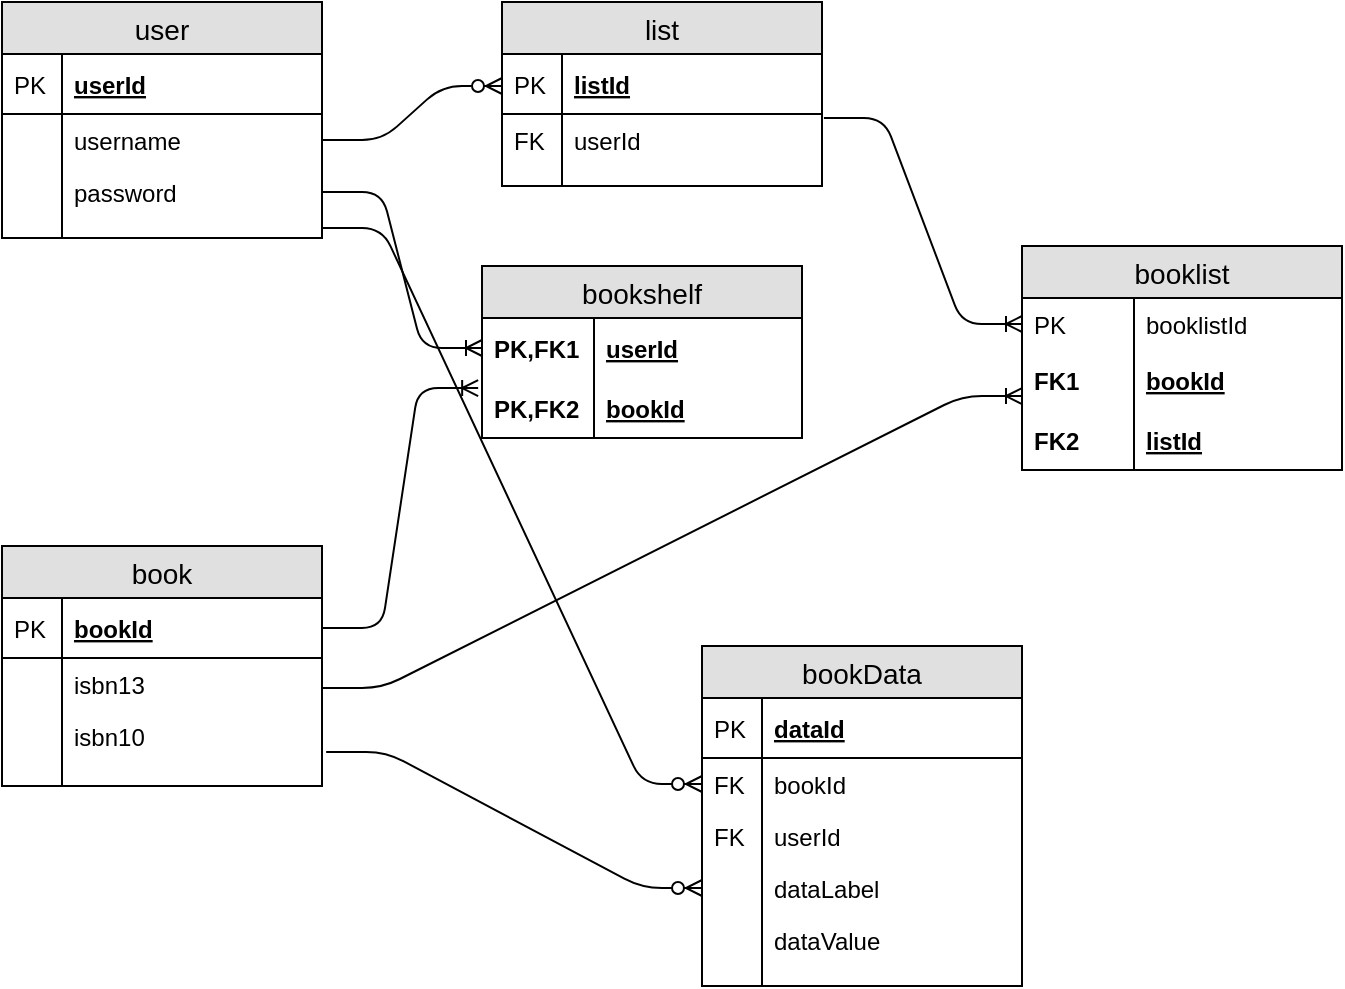 <mxfile version="12.7.9" type="device"><diagram id="eM1OXEGYLTmeJ4n0JonU" name="Page-1"><mxGraphModel dx="1668" dy="579" grid="1" gridSize="10" guides="1" tooltips="1" connect="1" arrows="1" fold="1" page="1" pageScale="1" pageWidth="850" pageHeight="1100" math="0" shadow="0"><root><mxCell id="0"/><mxCell id="1" parent="0"/><mxCell id="8sObgWADqYkJPRFbmLHV-3" value="user" style="swimlane;fontStyle=0;childLayout=stackLayout;horizontal=1;startSize=26;fillColor=#e0e0e0;horizontalStack=0;resizeParent=1;resizeParentMax=0;resizeLast=0;collapsible=1;marginBottom=0;swimlaneFillColor=#ffffff;align=center;fontSize=14;" parent="1" vertex="1"><mxGeometry x="-680" y="78" width="160" height="118" as="geometry"/></mxCell><mxCell id="8sObgWADqYkJPRFbmLHV-4" value="userId" style="shape=partialRectangle;top=0;left=0;right=0;bottom=1;align=left;verticalAlign=middle;fillColor=none;spacingLeft=34;spacingRight=4;overflow=hidden;rotatable=0;points=[[0,0.5],[1,0.5]];portConstraint=eastwest;dropTarget=0;fontStyle=5;fontSize=12;" parent="8sObgWADqYkJPRFbmLHV-3" vertex="1"><mxGeometry y="26" width="160" height="30" as="geometry"/></mxCell><mxCell id="8sObgWADqYkJPRFbmLHV-5" value="PK" style="shape=partialRectangle;top=0;left=0;bottom=0;fillColor=none;align=left;verticalAlign=middle;spacingLeft=4;spacingRight=4;overflow=hidden;rotatable=0;points=[];portConstraint=eastwest;part=1;fontSize=12;" parent="8sObgWADqYkJPRFbmLHV-4" vertex="1" connectable="0"><mxGeometry width="30" height="30" as="geometry"/></mxCell><mxCell id="8sObgWADqYkJPRFbmLHV-48" value="" style="edgeStyle=entityRelationEdgeStyle;fontSize=12;html=1;endArrow=ERzeroToMany;endFill=1;exitX=1;exitY=0.5;exitDx=0;exitDy=0;" parent="8sObgWADqYkJPRFbmLHV-3" source="8sObgWADqYkJPRFbmLHV-6" edge="1"><mxGeometry width="100" height="100" relative="1" as="geometry"><mxPoint x="150" y="142" as="sourcePoint"/><mxPoint x="250" y="42" as="targetPoint"/></mxGeometry></mxCell><mxCell id="8sObgWADqYkJPRFbmLHV-6" value="username" style="shape=partialRectangle;top=0;left=0;right=0;bottom=0;align=left;verticalAlign=top;fillColor=none;spacingLeft=34;spacingRight=4;overflow=hidden;rotatable=0;points=[[0,0.5],[1,0.5]];portConstraint=eastwest;dropTarget=0;fontSize=12;" parent="8sObgWADqYkJPRFbmLHV-3" vertex="1"><mxGeometry y="56" width="160" height="26" as="geometry"/></mxCell><mxCell id="8sObgWADqYkJPRFbmLHV-7" value="" style="shape=partialRectangle;top=0;left=0;bottom=0;fillColor=none;align=left;verticalAlign=top;spacingLeft=4;spacingRight=4;overflow=hidden;rotatable=0;points=[];portConstraint=eastwest;part=1;fontSize=12;" parent="8sObgWADqYkJPRFbmLHV-6" vertex="1" connectable="0"><mxGeometry width="30" height="26" as="geometry"/></mxCell><mxCell id="8sObgWADqYkJPRFbmLHV-8" value="password" style="shape=partialRectangle;top=0;left=0;right=0;bottom=0;align=left;verticalAlign=top;fillColor=none;spacingLeft=34;spacingRight=4;overflow=hidden;rotatable=0;points=[[0,0.5],[1,0.5]];portConstraint=eastwest;dropTarget=0;fontSize=12;" parent="8sObgWADqYkJPRFbmLHV-3" vertex="1"><mxGeometry y="82" width="160" height="26" as="geometry"/></mxCell><mxCell id="8sObgWADqYkJPRFbmLHV-9" value="" style="shape=partialRectangle;top=0;left=0;bottom=0;fillColor=none;align=left;verticalAlign=top;spacingLeft=4;spacingRight=4;overflow=hidden;rotatable=0;points=[];portConstraint=eastwest;part=1;fontSize=12;" parent="8sObgWADqYkJPRFbmLHV-8" vertex="1" connectable="0"><mxGeometry width="30" height="26" as="geometry"/></mxCell><mxCell id="8sObgWADqYkJPRFbmLHV-12" value="" style="shape=partialRectangle;top=0;left=0;right=0;bottom=0;align=left;verticalAlign=top;fillColor=none;spacingLeft=34;spacingRight=4;overflow=hidden;rotatable=0;points=[[0,0.5],[1,0.5]];portConstraint=eastwest;dropTarget=0;fontSize=12;" parent="8sObgWADqYkJPRFbmLHV-3" vertex="1"><mxGeometry y="108" width="160" height="10" as="geometry"/></mxCell><mxCell id="8sObgWADqYkJPRFbmLHV-13" value="" style="shape=partialRectangle;top=0;left=0;bottom=0;fillColor=none;align=left;verticalAlign=top;spacingLeft=4;spacingRight=4;overflow=hidden;rotatable=0;points=[];portConstraint=eastwest;part=1;fontSize=12;" parent="8sObgWADqYkJPRFbmLHV-12" vertex="1" connectable="0"><mxGeometry width="30" height="10" as="geometry"/></mxCell><mxCell id="8sObgWADqYkJPRFbmLHV-14" value="book" style="swimlane;fontStyle=0;childLayout=stackLayout;horizontal=1;startSize=26;fillColor=#e0e0e0;horizontalStack=0;resizeParent=1;resizeParentMax=0;resizeLast=0;collapsible=1;marginBottom=0;swimlaneFillColor=#ffffff;align=center;fontSize=14;" parent="1" vertex="1"><mxGeometry x="-680" y="350" width="160" height="120" as="geometry"/></mxCell><mxCell id="gzAt-vrBxV-9pyKYvbsG-20" value="bookId" style="shape=partialRectangle;top=0;left=0;right=0;bottom=1;align=left;verticalAlign=middle;fillColor=none;spacingLeft=34;spacingRight=4;overflow=hidden;rotatable=0;points=[[0,0.5],[1,0.5]];portConstraint=eastwest;dropTarget=0;fontStyle=5;fontSize=12;" vertex="1" parent="8sObgWADqYkJPRFbmLHV-14"><mxGeometry y="26" width="160" height="30" as="geometry"/></mxCell><mxCell id="gzAt-vrBxV-9pyKYvbsG-21" value="PK" style="shape=partialRectangle;top=0;left=0;bottom=0;fillColor=none;align=left;verticalAlign=middle;spacingLeft=4;spacingRight=4;overflow=hidden;rotatable=0;points=[];portConstraint=eastwest;part=1;fontSize=12;" vertex="1" connectable="0" parent="gzAt-vrBxV-9pyKYvbsG-20"><mxGeometry width="30" height="30" as="geometry"/></mxCell><mxCell id="8sObgWADqYkJPRFbmLHV-19" value="isbn13" style="shape=partialRectangle;top=0;left=0;right=0;bottom=0;align=left;verticalAlign=top;fillColor=none;spacingLeft=34;spacingRight=4;overflow=hidden;rotatable=0;points=[[0,0.5],[1,0.5]];portConstraint=eastwest;dropTarget=0;fontSize=12;" parent="8sObgWADqYkJPRFbmLHV-14" vertex="1"><mxGeometry y="56" width="160" height="26" as="geometry"/></mxCell><mxCell id="8sObgWADqYkJPRFbmLHV-20" value="" style="shape=partialRectangle;top=0;left=0;bottom=0;fillColor=none;align=left;verticalAlign=top;spacingLeft=4;spacingRight=4;overflow=hidden;rotatable=0;points=[];portConstraint=eastwest;part=1;fontSize=12;" parent="8sObgWADqYkJPRFbmLHV-19" vertex="1" connectable="0"><mxGeometry width="30" height="26" as="geometry"/></mxCell><mxCell id="8sObgWADqYkJPRFbmLHV-17" value="isbn10" style="shape=partialRectangle;top=0;left=0;right=0;bottom=0;align=left;verticalAlign=top;fillColor=none;spacingLeft=34;spacingRight=4;overflow=hidden;rotatable=0;points=[[0,0.5],[1,0.5]];portConstraint=eastwest;dropTarget=0;fontSize=12;" parent="8sObgWADqYkJPRFbmLHV-14" vertex="1"><mxGeometry y="82" width="160" height="26" as="geometry"/></mxCell><mxCell id="8sObgWADqYkJPRFbmLHV-18" value="" style="shape=partialRectangle;top=0;left=0;bottom=0;fillColor=none;align=left;verticalAlign=top;spacingLeft=4;spacingRight=4;overflow=hidden;rotatable=0;points=[];portConstraint=eastwest;part=1;fontSize=12;" parent="8sObgWADqYkJPRFbmLHV-17" vertex="1" connectable="0"><mxGeometry width="30" height="26" as="geometry"/></mxCell><mxCell id="8sObgWADqYkJPRFbmLHV-23" value="" style="shape=partialRectangle;top=0;left=0;right=0;bottom=0;align=left;verticalAlign=top;fillColor=none;spacingLeft=34;spacingRight=4;overflow=hidden;rotatable=0;points=[[0,0.5],[1,0.5]];portConstraint=eastwest;dropTarget=0;fontSize=12;" parent="8sObgWADqYkJPRFbmLHV-14" vertex="1"><mxGeometry y="108" width="160" height="12" as="geometry"/></mxCell><mxCell id="8sObgWADqYkJPRFbmLHV-24" value="" style="shape=partialRectangle;top=0;left=0;bottom=0;fillColor=none;align=left;verticalAlign=top;spacingLeft=4;spacingRight=4;overflow=hidden;rotatable=0;points=[];portConstraint=eastwest;part=1;fontSize=12;" parent="8sObgWADqYkJPRFbmLHV-23" vertex="1" connectable="0"><mxGeometry width="30" height="12" as="geometry"/></mxCell><mxCell id="8sObgWADqYkJPRFbmLHV-25" value="booklist" style="swimlane;fontStyle=0;childLayout=stackLayout;horizontal=1;startSize=26;fillColor=#e0e0e0;horizontalStack=0;resizeParent=1;resizeParentMax=0;resizeLast=0;collapsible=1;marginBottom=0;swimlaneFillColor=#ffffff;align=center;fontSize=14;" parent="1" vertex="1"><mxGeometry x="-170" y="200" width="160" height="112" as="geometry"/></mxCell><mxCell id="8sObgWADqYkJPRFbmLHV-30" value="booklistId" style="shape=partialRectangle;top=0;left=0;right=0;bottom=0;align=left;verticalAlign=top;fillColor=none;spacingLeft=60;spacingRight=4;overflow=hidden;rotatable=0;points=[[0,0.5],[1,0.5]];portConstraint=eastwest;dropTarget=0;fontSize=12;" parent="8sObgWADqYkJPRFbmLHV-25" vertex="1"><mxGeometry y="26" width="160" height="26" as="geometry"/></mxCell><mxCell id="8sObgWADqYkJPRFbmLHV-31" value="PK" style="shape=partialRectangle;top=0;left=0;bottom=0;fillColor=none;align=left;verticalAlign=top;spacingLeft=4;spacingRight=4;overflow=hidden;rotatable=0;points=[];portConstraint=eastwest;part=1;fontSize=12;" parent="8sObgWADqYkJPRFbmLHV-30" vertex="1" connectable="0"><mxGeometry width="56" height="26" as="geometry"/></mxCell><mxCell id="8sObgWADqYkJPRFbmLHV-26" value="bookId" style="shape=partialRectangle;top=0;left=0;right=0;bottom=0;align=left;verticalAlign=middle;fillColor=none;spacingLeft=60;spacingRight=4;overflow=hidden;rotatable=0;points=[[0,0.5],[1,0.5]];portConstraint=eastwest;dropTarget=0;fontStyle=5;fontSize=12;" parent="8sObgWADqYkJPRFbmLHV-25" vertex="1"><mxGeometry y="52" width="160" height="30" as="geometry"/></mxCell><mxCell id="8sObgWADqYkJPRFbmLHV-27" value="FK1" style="shape=partialRectangle;fontStyle=1;top=0;left=0;bottom=0;fillColor=none;align=left;verticalAlign=middle;spacingLeft=4;spacingRight=4;overflow=hidden;rotatable=0;points=[];portConstraint=eastwest;part=1;fontSize=12;" parent="8sObgWADqYkJPRFbmLHV-26" vertex="1" connectable="0"><mxGeometry width="56" height="30" as="geometry"/></mxCell><mxCell id="8sObgWADqYkJPRFbmLHV-28" value="listId" style="shape=partialRectangle;top=0;left=0;right=0;bottom=1;align=left;verticalAlign=middle;fillColor=none;spacingLeft=60;spacingRight=4;overflow=hidden;rotatable=0;points=[[0,0.5],[1,0.5]];portConstraint=eastwest;dropTarget=0;fontStyle=5;fontSize=12;" parent="8sObgWADqYkJPRFbmLHV-25" vertex="1"><mxGeometry y="82" width="160" height="30" as="geometry"/></mxCell><mxCell id="8sObgWADqYkJPRFbmLHV-29" value="FK2" style="shape=partialRectangle;fontStyle=1;top=0;left=0;bottom=0;fillColor=none;align=left;verticalAlign=middle;spacingLeft=4;spacingRight=4;overflow=hidden;rotatable=0;points=[];portConstraint=eastwest;part=1;fontSize=12;" parent="8sObgWADqYkJPRFbmLHV-28" vertex="1" connectable="0"><mxGeometry width="56" height="30" as="geometry"/></mxCell><mxCell id="8sObgWADqYkJPRFbmLHV-32" value="list" style="swimlane;fontStyle=0;childLayout=stackLayout;horizontal=1;startSize=26;fillColor=#e0e0e0;horizontalStack=0;resizeParent=1;resizeParentMax=0;resizeLast=0;collapsible=1;marginBottom=0;swimlaneFillColor=#ffffff;align=center;fontSize=14;" parent="1" vertex="1"><mxGeometry x="-430" y="78" width="160" height="92" as="geometry"/></mxCell><mxCell id="8sObgWADqYkJPRFbmLHV-33" value="listId" style="shape=partialRectangle;top=0;left=0;right=0;bottom=1;align=left;verticalAlign=middle;fillColor=none;spacingLeft=34;spacingRight=4;overflow=hidden;rotatable=0;points=[[0,0.5],[1,0.5]];portConstraint=eastwest;dropTarget=0;fontStyle=5;fontSize=12;" parent="8sObgWADqYkJPRFbmLHV-32" vertex="1"><mxGeometry y="26" width="160" height="30" as="geometry"/></mxCell><mxCell id="8sObgWADqYkJPRFbmLHV-34" value="PK" style="shape=partialRectangle;top=0;left=0;bottom=0;fillColor=none;align=left;verticalAlign=middle;spacingLeft=4;spacingRight=4;overflow=hidden;rotatable=0;points=[];portConstraint=eastwest;part=1;fontSize=12;" parent="8sObgWADqYkJPRFbmLHV-33" vertex="1" connectable="0"><mxGeometry width="30" height="30" as="geometry"/></mxCell><mxCell id="8sObgWADqYkJPRFbmLHV-35" value="userId" style="shape=partialRectangle;top=0;left=0;right=0;bottom=0;align=left;verticalAlign=top;fillColor=none;spacingLeft=34;spacingRight=4;overflow=hidden;rotatable=0;points=[[0,0.5],[1,0.5]];portConstraint=eastwest;dropTarget=0;fontSize=12;" parent="8sObgWADqYkJPRFbmLHV-32" vertex="1"><mxGeometry y="56" width="160" height="26" as="geometry"/></mxCell><mxCell id="8sObgWADqYkJPRFbmLHV-36" value="FK" style="shape=partialRectangle;top=0;left=0;bottom=0;fillColor=none;align=left;verticalAlign=top;spacingLeft=4;spacingRight=4;overflow=hidden;rotatable=0;points=[];portConstraint=eastwest;part=1;fontSize=12;" parent="8sObgWADqYkJPRFbmLHV-35" vertex="1" connectable="0"><mxGeometry width="30" height="26" as="geometry"/></mxCell><mxCell id="8sObgWADqYkJPRFbmLHV-41" value="" style="shape=partialRectangle;top=0;left=0;right=0;bottom=0;align=left;verticalAlign=top;fillColor=none;spacingLeft=34;spacingRight=4;overflow=hidden;rotatable=0;points=[[0,0.5],[1,0.5]];portConstraint=eastwest;dropTarget=0;fontSize=12;" parent="8sObgWADqYkJPRFbmLHV-32" vertex="1"><mxGeometry y="82" width="160" height="10" as="geometry"/></mxCell><mxCell id="8sObgWADqYkJPRFbmLHV-42" value="" style="shape=partialRectangle;top=0;left=0;bottom=0;fillColor=none;align=left;verticalAlign=top;spacingLeft=4;spacingRight=4;overflow=hidden;rotatable=0;points=[];portConstraint=eastwest;part=1;fontSize=12;" parent="8sObgWADqYkJPRFbmLHV-41" vertex="1" connectable="0"><mxGeometry width="30" height="10" as="geometry"/></mxCell><mxCell id="8sObgWADqYkJPRFbmLHV-52" value="" style="edgeStyle=entityRelationEdgeStyle;fontSize=12;html=1;endArrow=ERoneToMany;exitX=1.006;exitY=0.077;exitDx=0;exitDy=0;exitPerimeter=0;entryX=0;entryY=0.5;entryDx=0;entryDy=0;" parent="1" source="8sObgWADqYkJPRFbmLHV-35" target="8sObgWADqYkJPRFbmLHV-30" edge="1"><mxGeometry width="100" height="100" relative="1" as="geometry"><mxPoint x="-220" y="210" as="sourcePoint"/><mxPoint x="-140" y="190" as="targetPoint"/></mxGeometry></mxCell><mxCell id="8sObgWADqYkJPRFbmLHV-53" value="" style="edgeStyle=entityRelationEdgeStyle;fontSize=12;html=1;endArrow=ERoneToMany;entryX=0;entryY=0.767;entryDx=0;entryDy=0;entryPerimeter=0;exitX=1;exitY=0.5;exitDx=0;exitDy=0;" parent="1" target="8sObgWADqYkJPRFbmLHV-26" edge="1"><mxGeometry width="100" height="100" relative="1" as="geometry"><mxPoint x="-520" y="421" as="sourcePoint"/><mxPoint x="-130" y="340" as="targetPoint"/></mxGeometry></mxCell><mxCell id="8sObgWADqYkJPRFbmLHV-55" value="bookData" style="swimlane;fontStyle=0;childLayout=stackLayout;horizontal=1;startSize=26;fillColor=#e0e0e0;horizontalStack=0;resizeParent=1;resizeParentMax=0;resizeLast=0;collapsible=1;marginBottom=0;swimlaneFillColor=#ffffff;align=center;fontSize=14;" parent="1" vertex="1"><mxGeometry x="-330" y="400" width="160" height="170" as="geometry"/></mxCell><mxCell id="8sObgWADqYkJPRFbmLHV-56" value="dataId" style="shape=partialRectangle;top=0;left=0;right=0;bottom=1;align=left;verticalAlign=middle;fillColor=none;spacingLeft=34;spacingRight=4;overflow=hidden;rotatable=0;points=[[0,0.5],[1,0.5]];portConstraint=eastwest;dropTarget=0;fontStyle=5;fontSize=12;" parent="8sObgWADqYkJPRFbmLHV-55" vertex="1"><mxGeometry y="26" width="160" height="30" as="geometry"/></mxCell><mxCell id="8sObgWADqYkJPRFbmLHV-57" value="PK" style="shape=partialRectangle;top=0;left=0;bottom=0;fillColor=none;align=left;verticalAlign=middle;spacingLeft=4;spacingRight=4;overflow=hidden;rotatable=0;points=[];portConstraint=eastwest;part=1;fontSize=12;" parent="8sObgWADqYkJPRFbmLHV-56" vertex="1" connectable="0"><mxGeometry width="30" height="30" as="geometry"/></mxCell><mxCell id="8sObgWADqYkJPRFbmLHV-58" value="bookId" style="shape=partialRectangle;top=0;left=0;right=0;bottom=0;align=left;verticalAlign=top;fillColor=none;spacingLeft=34;spacingRight=4;overflow=hidden;rotatable=0;points=[[0,0.5],[1,0.5]];portConstraint=eastwest;dropTarget=0;fontSize=12;" parent="8sObgWADqYkJPRFbmLHV-55" vertex="1"><mxGeometry y="56" width="160" height="26" as="geometry"/></mxCell><mxCell id="8sObgWADqYkJPRFbmLHV-59" value="FK" style="shape=partialRectangle;top=0;left=0;bottom=0;fillColor=none;align=left;verticalAlign=top;spacingLeft=4;spacingRight=4;overflow=hidden;rotatable=0;points=[];portConstraint=eastwest;part=1;fontSize=12;" parent="8sObgWADqYkJPRFbmLHV-58" vertex="1" connectable="0"><mxGeometry width="30" height="26" as="geometry"/></mxCell><mxCell id="gzAt-vrBxV-9pyKYvbsG-26" value="userId" style="shape=partialRectangle;top=0;left=0;right=0;bottom=0;align=left;verticalAlign=top;fillColor=none;spacingLeft=34;spacingRight=4;overflow=hidden;rotatable=0;points=[[0,0.5],[1,0.5]];portConstraint=eastwest;dropTarget=0;fontSize=12;" vertex="1" parent="8sObgWADqYkJPRFbmLHV-55"><mxGeometry y="82" width="160" height="26" as="geometry"/></mxCell><mxCell id="gzAt-vrBxV-9pyKYvbsG-27" value="FK" style="shape=partialRectangle;top=0;left=0;bottom=0;fillColor=none;align=left;verticalAlign=top;spacingLeft=4;spacingRight=4;overflow=hidden;rotatable=0;points=[];portConstraint=eastwest;part=1;fontSize=12;" vertex="1" connectable="0" parent="gzAt-vrBxV-9pyKYvbsG-26"><mxGeometry width="30" height="26" as="geometry"/></mxCell><mxCell id="8sObgWADqYkJPRFbmLHV-60" value="dataLabel" style="shape=partialRectangle;top=0;left=0;right=0;bottom=0;align=left;verticalAlign=top;fillColor=none;spacingLeft=34;spacingRight=4;overflow=hidden;rotatable=0;points=[[0,0.5],[1,0.5]];portConstraint=eastwest;dropTarget=0;fontSize=12;" parent="8sObgWADqYkJPRFbmLHV-55" vertex="1"><mxGeometry y="108" width="160" height="26" as="geometry"/></mxCell><mxCell id="8sObgWADqYkJPRFbmLHV-61" value="" style="shape=partialRectangle;top=0;left=0;bottom=0;fillColor=none;align=left;verticalAlign=top;spacingLeft=4;spacingRight=4;overflow=hidden;rotatable=0;points=[];portConstraint=eastwest;part=1;fontSize=12;" parent="8sObgWADqYkJPRFbmLHV-60" vertex="1" connectable="0"><mxGeometry width="30" height="26" as="geometry"/></mxCell><mxCell id="8sObgWADqYkJPRFbmLHV-62" value="dataValue" style="shape=partialRectangle;top=0;left=0;right=0;bottom=0;align=left;verticalAlign=top;fillColor=none;spacingLeft=34;spacingRight=4;overflow=hidden;rotatable=0;points=[[0,0.5],[1,0.5]];portConstraint=eastwest;dropTarget=0;fontSize=12;" parent="8sObgWADqYkJPRFbmLHV-55" vertex="1"><mxGeometry y="134" width="160" height="26" as="geometry"/></mxCell><mxCell id="8sObgWADqYkJPRFbmLHV-63" value="" style="shape=partialRectangle;top=0;left=0;bottom=0;fillColor=none;align=left;verticalAlign=top;spacingLeft=4;spacingRight=4;overflow=hidden;rotatable=0;points=[];portConstraint=eastwest;part=1;fontSize=12;" parent="8sObgWADqYkJPRFbmLHV-62" vertex="1" connectable="0"><mxGeometry width="30" height="26" as="geometry"/></mxCell><mxCell id="8sObgWADqYkJPRFbmLHV-64" value="" style="shape=partialRectangle;top=0;left=0;right=0;bottom=0;align=left;verticalAlign=top;fillColor=none;spacingLeft=34;spacingRight=4;overflow=hidden;rotatable=0;points=[[0,0.5],[1,0.5]];portConstraint=eastwest;dropTarget=0;fontSize=12;" parent="8sObgWADqYkJPRFbmLHV-55" vertex="1"><mxGeometry y="160" width="160" height="10" as="geometry"/></mxCell><mxCell id="8sObgWADqYkJPRFbmLHV-65" value="" style="shape=partialRectangle;top=0;left=0;bottom=0;fillColor=none;align=left;verticalAlign=top;spacingLeft=4;spacingRight=4;overflow=hidden;rotatable=0;points=[];portConstraint=eastwest;part=1;fontSize=12;" parent="8sObgWADqYkJPRFbmLHV-64" vertex="1" connectable="0"><mxGeometry width="30" height="10" as="geometry"/></mxCell><mxCell id="8sObgWADqYkJPRFbmLHV-66" value="" style="edgeStyle=entityRelationEdgeStyle;fontSize=12;html=1;endArrow=ERzeroToMany;endFill=1;exitX=1.013;exitY=0.808;exitDx=0;exitDy=0;exitPerimeter=0;entryX=0;entryY=0.5;entryDx=0;entryDy=0;" parent="1" source="8sObgWADqYkJPRFbmLHV-17" target="8sObgWADqYkJPRFbmLHV-60" edge="1"><mxGeometry width="100" height="100" relative="1" as="geometry"><mxPoint x="-297.92" y="375.994" as="sourcePoint"/><mxPoint x="-150" y="360" as="targetPoint"/></mxGeometry></mxCell><mxCell id="gzAt-vrBxV-9pyKYvbsG-12" value="bookshelf" style="swimlane;fontStyle=0;childLayout=stackLayout;horizontal=1;startSize=26;fillColor=#e0e0e0;horizontalStack=0;resizeParent=1;resizeParentMax=0;resizeLast=0;collapsible=1;marginBottom=0;swimlaneFillColor=#ffffff;align=center;fontSize=14;" vertex="1" parent="1"><mxGeometry x="-440" y="210" width="160" height="86" as="geometry"/></mxCell><mxCell id="gzAt-vrBxV-9pyKYvbsG-13" value="userId" style="shape=partialRectangle;top=0;left=0;right=0;bottom=0;align=left;verticalAlign=middle;fillColor=none;spacingLeft=60;spacingRight=4;overflow=hidden;rotatable=0;points=[[0,0.5],[1,0.5]];portConstraint=eastwest;dropTarget=0;fontStyle=5;fontSize=12;" vertex="1" parent="gzAt-vrBxV-9pyKYvbsG-12"><mxGeometry y="26" width="160" height="30" as="geometry"/></mxCell><mxCell id="gzAt-vrBxV-9pyKYvbsG-14" value="PK,FK1" style="shape=partialRectangle;fontStyle=1;top=0;left=0;bottom=0;fillColor=none;align=left;verticalAlign=middle;spacingLeft=4;spacingRight=4;overflow=hidden;rotatable=0;points=[];portConstraint=eastwest;part=1;fontSize=12;" vertex="1" connectable="0" parent="gzAt-vrBxV-9pyKYvbsG-13"><mxGeometry width="56" height="30" as="geometry"/></mxCell><mxCell id="gzAt-vrBxV-9pyKYvbsG-15" value="bookId" style="shape=partialRectangle;top=0;left=0;right=0;bottom=1;align=left;verticalAlign=middle;fillColor=none;spacingLeft=60;spacingRight=4;overflow=hidden;rotatable=0;points=[[0,0.5],[1,0.5]];portConstraint=eastwest;dropTarget=0;fontStyle=5;fontSize=12;" vertex="1" parent="gzAt-vrBxV-9pyKYvbsG-12"><mxGeometry y="56" width="160" height="30" as="geometry"/></mxCell><mxCell id="gzAt-vrBxV-9pyKYvbsG-16" value="PK,FK2" style="shape=partialRectangle;fontStyle=1;top=0;left=0;bottom=0;fillColor=none;align=left;verticalAlign=middle;spacingLeft=4;spacingRight=4;overflow=hidden;rotatable=0;points=[];portConstraint=eastwest;part=1;fontSize=12;" vertex="1" connectable="0" parent="gzAt-vrBxV-9pyKYvbsG-15"><mxGeometry width="56" height="30" as="geometry"/></mxCell><mxCell id="gzAt-vrBxV-9pyKYvbsG-19" value="" style="edgeStyle=entityRelationEdgeStyle;fontSize=12;html=1;endArrow=ERoneToMany;exitX=1;exitY=0.5;exitDx=0;exitDy=0;entryX=-0.012;entryY=0.167;entryDx=0;entryDy=0;entryPerimeter=0;" edge="1" parent="1" source="gzAt-vrBxV-9pyKYvbsG-20" target="gzAt-vrBxV-9pyKYvbsG-15"><mxGeometry width="100" height="100" relative="1" as="geometry"><mxPoint x="-470" y="340" as="sourcePoint"/><mxPoint x="-520" y="380" as="targetPoint"/></mxGeometry></mxCell><mxCell id="gzAt-vrBxV-9pyKYvbsG-25" value="" style="edgeStyle=entityRelationEdgeStyle;fontSize=12;html=1;endArrow=ERoneToMany;exitX=1;exitY=0.5;exitDx=0;exitDy=0;" edge="1" parent="1" source="8sObgWADqYkJPRFbmLHV-8" target="gzAt-vrBxV-9pyKYvbsG-13"><mxGeometry width="100" height="100" relative="1" as="geometry"><mxPoint x="-570" y="330" as="sourcePoint"/><mxPoint x="-470" y="230" as="targetPoint"/></mxGeometry></mxCell><mxCell id="gzAt-vrBxV-9pyKYvbsG-28" value="" style="edgeStyle=entityRelationEdgeStyle;fontSize=12;html=1;endArrow=ERzeroToMany;endFill=1;exitX=1;exitY=0.5;exitDx=0;exitDy=0;entryX=0;entryY=0.5;entryDx=0;entryDy=0;" edge="1" parent="1" source="8sObgWADqYkJPRFbmLHV-12" target="8sObgWADqYkJPRFbmLHV-58"><mxGeometry width="100" height="100" relative="1" as="geometry"><mxPoint x="-450" y="490" as="sourcePoint"/><mxPoint x="-350" y="390" as="targetPoint"/></mxGeometry></mxCell></root></mxGraphModel></diagram></mxfile>